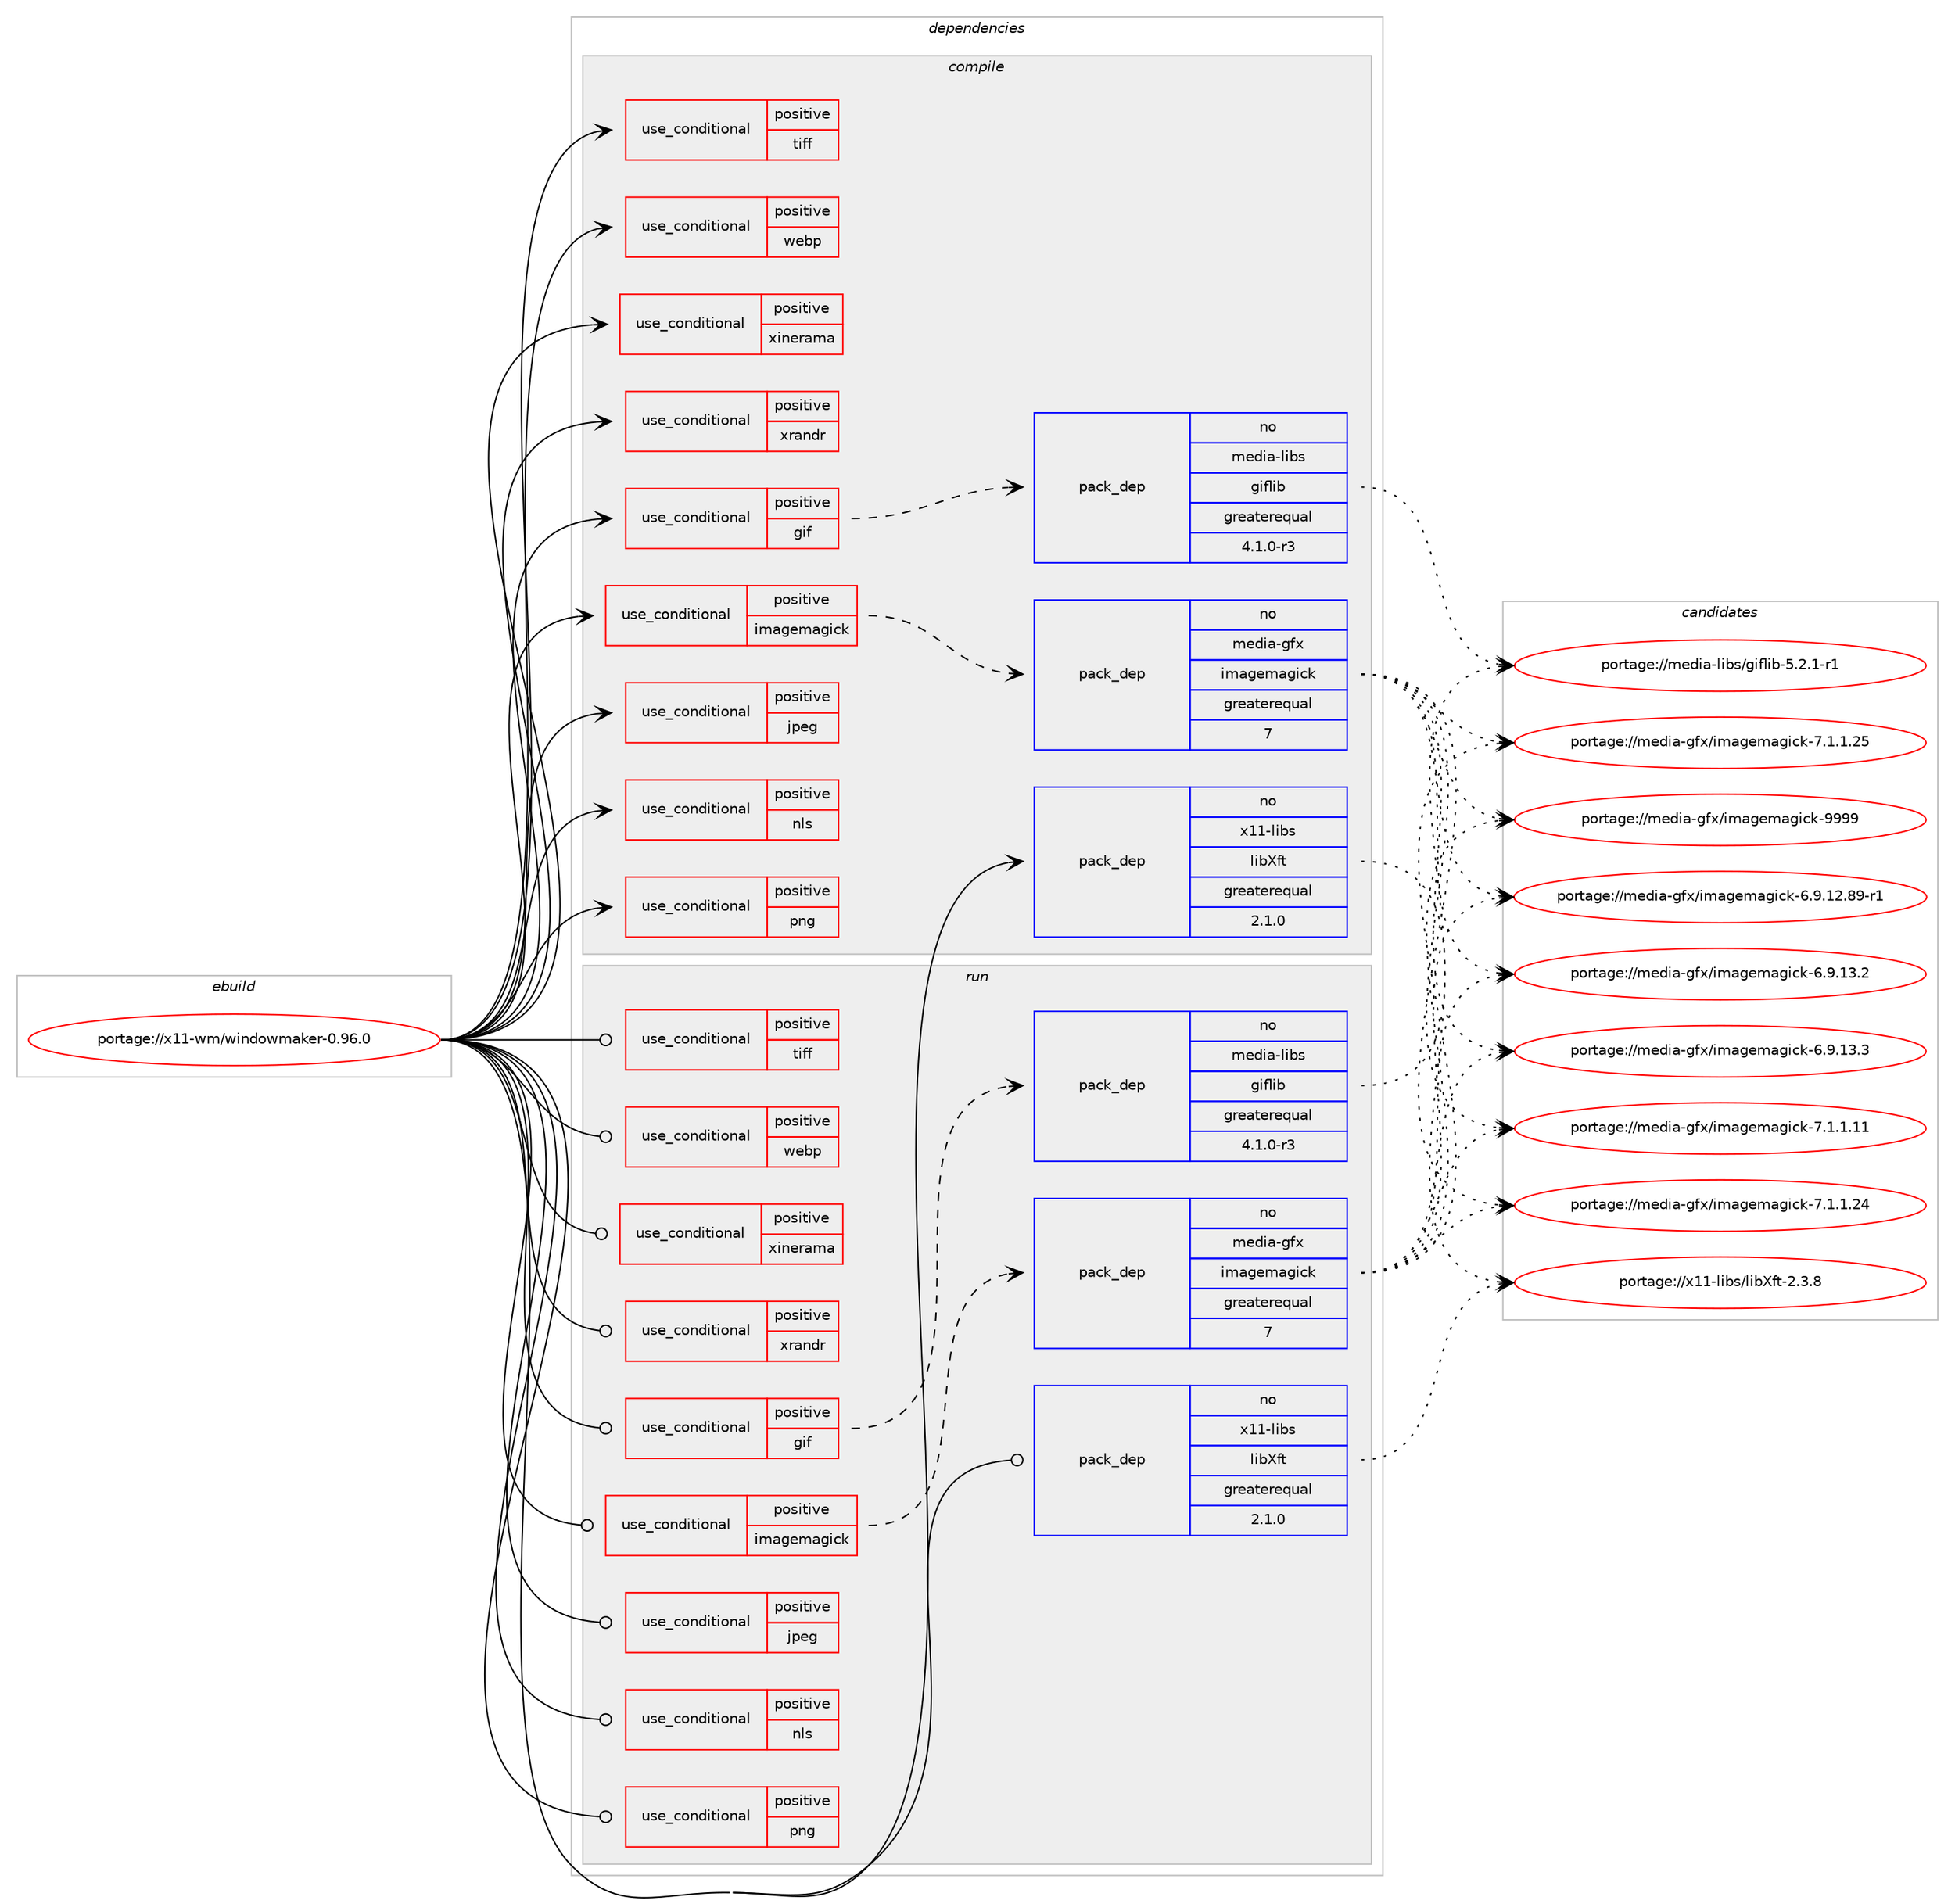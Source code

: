 digraph prolog {

# *************
# Graph options
# *************

newrank=true;
concentrate=true;
compound=true;
graph [rankdir=LR,fontname=Helvetica,fontsize=10,ranksep=1.5];#, ranksep=2.5, nodesep=0.2];
edge  [arrowhead=vee];
node  [fontname=Helvetica,fontsize=10];

# **********
# The ebuild
# **********

subgraph cluster_leftcol {
color=gray;
rank=same;
label=<<i>ebuild</i>>;
id [label="portage://x11-wm/windowmaker-0.96.0", color=red, width=4, href="../x11-wm/windowmaker-0.96.0.svg"];
}

# ****************
# The dependencies
# ****************

subgraph cluster_midcol {
color=gray;
label=<<i>dependencies</i>>;
subgraph cluster_compile {
fillcolor="#eeeeee";
style=filled;
label=<<i>compile</i>>;
subgraph cond16441 {
dependency25430 [label=<<TABLE BORDER="0" CELLBORDER="1" CELLSPACING="0" CELLPADDING="4"><TR><TD ROWSPAN="3" CELLPADDING="10">use_conditional</TD></TR><TR><TD>positive</TD></TR><TR><TD>gif</TD></TR></TABLE>>, shape=none, color=red];
subgraph pack8674 {
dependency25431 [label=<<TABLE BORDER="0" CELLBORDER="1" CELLSPACING="0" CELLPADDING="4" WIDTH="220"><TR><TD ROWSPAN="6" CELLPADDING="30">pack_dep</TD></TR><TR><TD WIDTH="110">no</TD></TR><TR><TD>media-libs</TD></TR><TR><TD>giflib</TD></TR><TR><TD>greaterequal</TD></TR><TR><TD>4.1.0-r3</TD></TR></TABLE>>, shape=none, color=blue];
}
dependency25430:e -> dependency25431:w [weight=20,style="dashed",arrowhead="vee"];
}
id:e -> dependency25430:w [weight=20,style="solid",arrowhead="vee"];
subgraph cond16442 {
dependency25432 [label=<<TABLE BORDER="0" CELLBORDER="1" CELLSPACING="0" CELLPADDING="4"><TR><TD ROWSPAN="3" CELLPADDING="10">use_conditional</TD></TR><TR><TD>positive</TD></TR><TR><TD>imagemagick</TD></TR></TABLE>>, shape=none, color=red];
subgraph pack8675 {
dependency25433 [label=<<TABLE BORDER="0" CELLBORDER="1" CELLSPACING="0" CELLPADDING="4" WIDTH="220"><TR><TD ROWSPAN="6" CELLPADDING="30">pack_dep</TD></TR><TR><TD WIDTH="110">no</TD></TR><TR><TD>media-gfx</TD></TR><TR><TD>imagemagick</TD></TR><TR><TD>greaterequal</TD></TR><TR><TD>7</TD></TR></TABLE>>, shape=none, color=blue];
}
dependency25432:e -> dependency25433:w [weight=20,style="dashed",arrowhead="vee"];
}
id:e -> dependency25432:w [weight=20,style="solid",arrowhead="vee"];
subgraph cond16443 {
dependency25434 [label=<<TABLE BORDER="0" CELLBORDER="1" CELLSPACING="0" CELLPADDING="4"><TR><TD ROWSPAN="3" CELLPADDING="10">use_conditional</TD></TR><TR><TD>positive</TD></TR><TR><TD>jpeg</TD></TR></TABLE>>, shape=none, color=red];
# *** BEGIN UNKNOWN DEPENDENCY TYPE (TODO) ***
# dependency25434 -> package_dependency(portage://x11-wm/windowmaker-0.96.0,install,no,media-libs,libjpeg-turbo,none,[,,],any_same_slot,[])
# *** END UNKNOWN DEPENDENCY TYPE (TODO) ***

}
id:e -> dependency25434:w [weight=20,style="solid",arrowhead="vee"];
subgraph cond16444 {
dependency25435 [label=<<TABLE BORDER="0" CELLBORDER="1" CELLSPACING="0" CELLPADDING="4"><TR><TD ROWSPAN="3" CELLPADDING="10">use_conditional</TD></TR><TR><TD>positive</TD></TR><TR><TD>nls</TD></TR></TABLE>>, shape=none, color=red];
# *** BEGIN UNKNOWN DEPENDENCY TYPE (TODO) ***
# dependency25435 -> package_dependency(portage://x11-wm/windowmaker-0.96.0,install,no,virtual,libintl,none,[,,],[],[])
# *** END UNKNOWN DEPENDENCY TYPE (TODO) ***

}
id:e -> dependency25435:w [weight=20,style="solid",arrowhead="vee"];
subgraph cond16445 {
dependency25436 [label=<<TABLE BORDER="0" CELLBORDER="1" CELLSPACING="0" CELLPADDING="4"><TR><TD ROWSPAN="3" CELLPADDING="10">use_conditional</TD></TR><TR><TD>positive</TD></TR><TR><TD>png</TD></TR></TABLE>>, shape=none, color=red];
# *** BEGIN UNKNOWN DEPENDENCY TYPE (TODO) ***
# dependency25436 -> package_dependency(portage://x11-wm/windowmaker-0.96.0,install,no,media-libs,libpng,none,[,,],any_same_slot,[])
# *** END UNKNOWN DEPENDENCY TYPE (TODO) ***

}
id:e -> dependency25436:w [weight=20,style="solid",arrowhead="vee"];
subgraph cond16446 {
dependency25437 [label=<<TABLE BORDER="0" CELLBORDER="1" CELLSPACING="0" CELLPADDING="4"><TR><TD ROWSPAN="3" CELLPADDING="10">use_conditional</TD></TR><TR><TD>positive</TD></TR><TR><TD>tiff</TD></TR></TABLE>>, shape=none, color=red];
# *** BEGIN UNKNOWN DEPENDENCY TYPE (TODO) ***
# dependency25437 -> package_dependency(portage://x11-wm/windowmaker-0.96.0,install,no,media-libs,tiff,none,[,,],any_same_slot,[])
# *** END UNKNOWN DEPENDENCY TYPE (TODO) ***

}
id:e -> dependency25437:w [weight=20,style="solid",arrowhead="vee"];
subgraph cond16447 {
dependency25438 [label=<<TABLE BORDER="0" CELLBORDER="1" CELLSPACING="0" CELLPADDING="4"><TR><TD ROWSPAN="3" CELLPADDING="10">use_conditional</TD></TR><TR><TD>positive</TD></TR><TR><TD>webp</TD></TR></TABLE>>, shape=none, color=red];
# *** BEGIN UNKNOWN DEPENDENCY TYPE (TODO) ***
# dependency25438 -> package_dependency(portage://x11-wm/windowmaker-0.96.0,install,no,media-libs,libwebp,none,[,,],any_same_slot,[])
# *** END UNKNOWN DEPENDENCY TYPE (TODO) ***

}
id:e -> dependency25438:w [weight=20,style="solid",arrowhead="vee"];
subgraph cond16448 {
dependency25439 [label=<<TABLE BORDER="0" CELLBORDER="1" CELLSPACING="0" CELLPADDING="4"><TR><TD ROWSPAN="3" CELLPADDING="10">use_conditional</TD></TR><TR><TD>positive</TD></TR><TR><TD>xinerama</TD></TR></TABLE>>, shape=none, color=red];
# *** BEGIN UNKNOWN DEPENDENCY TYPE (TODO) ***
# dependency25439 -> package_dependency(portage://x11-wm/windowmaker-0.96.0,install,no,x11-libs,libXinerama,none,[,,],[],[])
# *** END UNKNOWN DEPENDENCY TYPE (TODO) ***

}
id:e -> dependency25439:w [weight=20,style="solid",arrowhead="vee"];
subgraph cond16449 {
dependency25440 [label=<<TABLE BORDER="0" CELLBORDER="1" CELLSPACING="0" CELLPADDING="4"><TR><TD ROWSPAN="3" CELLPADDING="10">use_conditional</TD></TR><TR><TD>positive</TD></TR><TR><TD>xrandr</TD></TR></TABLE>>, shape=none, color=red];
# *** BEGIN UNKNOWN DEPENDENCY TYPE (TODO) ***
# dependency25440 -> package_dependency(portage://x11-wm/windowmaker-0.96.0,install,no,x11-libs,libXrandr,none,[,,],[],[])
# *** END UNKNOWN DEPENDENCY TYPE (TODO) ***

}
id:e -> dependency25440:w [weight=20,style="solid",arrowhead="vee"];
# *** BEGIN UNKNOWN DEPENDENCY TYPE (TODO) ***
# id -> package_dependency(portage://x11-wm/windowmaker-0.96.0,install,no,media-libs,fontconfig,none,[,,],[],[])
# *** END UNKNOWN DEPENDENCY TYPE (TODO) ***

subgraph pack8676 {
dependency25441 [label=<<TABLE BORDER="0" CELLBORDER="1" CELLSPACING="0" CELLPADDING="4" WIDTH="220"><TR><TD ROWSPAN="6" CELLPADDING="30">pack_dep</TD></TR><TR><TD WIDTH="110">no</TD></TR><TR><TD>x11-libs</TD></TR><TR><TD>libXft</TD></TR><TR><TD>greaterequal</TD></TR><TR><TD>2.1.0</TD></TR></TABLE>>, shape=none, color=blue];
}
id:e -> dependency25441:w [weight=20,style="solid",arrowhead="vee"];
# *** BEGIN UNKNOWN DEPENDENCY TYPE (TODO) ***
# id -> package_dependency(portage://x11-wm/windowmaker-0.96.0,install,no,x11-libs,libXmu,none,[,,],[],[])
# *** END UNKNOWN DEPENDENCY TYPE (TODO) ***

# *** BEGIN UNKNOWN DEPENDENCY TYPE (TODO) ***
# id -> package_dependency(portage://x11-wm/windowmaker-0.96.0,install,no,x11-libs,libXpm,none,[,,],[],[])
# *** END UNKNOWN DEPENDENCY TYPE (TODO) ***

# *** BEGIN UNKNOWN DEPENDENCY TYPE (TODO) ***
# id -> package_dependency(portage://x11-wm/windowmaker-0.96.0,install,no,x11-libs,libXt,none,[,,],[],[])
# *** END UNKNOWN DEPENDENCY TYPE (TODO) ***

# *** BEGIN UNKNOWN DEPENDENCY TYPE (TODO) ***
# id -> package_dependency(portage://x11-wm/windowmaker-0.96.0,install,no,x11-libs,libXv,none,[,,],[],[])
# *** END UNKNOWN DEPENDENCY TYPE (TODO) ***

}
subgraph cluster_compileandrun {
fillcolor="#eeeeee";
style=filled;
label=<<i>compile and run</i>>;
}
subgraph cluster_run {
fillcolor="#eeeeee";
style=filled;
label=<<i>run</i>>;
subgraph cond16450 {
dependency25442 [label=<<TABLE BORDER="0" CELLBORDER="1" CELLSPACING="0" CELLPADDING="4"><TR><TD ROWSPAN="3" CELLPADDING="10">use_conditional</TD></TR><TR><TD>positive</TD></TR><TR><TD>gif</TD></TR></TABLE>>, shape=none, color=red];
subgraph pack8677 {
dependency25443 [label=<<TABLE BORDER="0" CELLBORDER="1" CELLSPACING="0" CELLPADDING="4" WIDTH="220"><TR><TD ROWSPAN="6" CELLPADDING="30">pack_dep</TD></TR><TR><TD WIDTH="110">no</TD></TR><TR><TD>media-libs</TD></TR><TR><TD>giflib</TD></TR><TR><TD>greaterequal</TD></TR><TR><TD>4.1.0-r3</TD></TR></TABLE>>, shape=none, color=blue];
}
dependency25442:e -> dependency25443:w [weight=20,style="dashed",arrowhead="vee"];
}
id:e -> dependency25442:w [weight=20,style="solid",arrowhead="odot"];
subgraph cond16451 {
dependency25444 [label=<<TABLE BORDER="0" CELLBORDER="1" CELLSPACING="0" CELLPADDING="4"><TR><TD ROWSPAN="3" CELLPADDING="10">use_conditional</TD></TR><TR><TD>positive</TD></TR><TR><TD>imagemagick</TD></TR></TABLE>>, shape=none, color=red];
subgraph pack8678 {
dependency25445 [label=<<TABLE BORDER="0" CELLBORDER="1" CELLSPACING="0" CELLPADDING="4" WIDTH="220"><TR><TD ROWSPAN="6" CELLPADDING="30">pack_dep</TD></TR><TR><TD WIDTH="110">no</TD></TR><TR><TD>media-gfx</TD></TR><TR><TD>imagemagick</TD></TR><TR><TD>greaterequal</TD></TR><TR><TD>7</TD></TR></TABLE>>, shape=none, color=blue];
}
dependency25444:e -> dependency25445:w [weight=20,style="dashed",arrowhead="vee"];
}
id:e -> dependency25444:w [weight=20,style="solid",arrowhead="odot"];
subgraph cond16452 {
dependency25446 [label=<<TABLE BORDER="0" CELLBORDER="1" CELLSPACING="0" CELLPADDING="4"><TR><TD ROWSPAN="3" CELLPADDING="10">use_conditional</TD></TR><TR><TD>positive</TD></TR><TR><TD>jpeg</TD></TR></TABLE>>, shape=none, color=red];
# *** BEGIN UNKNOWN DEPENDENCY TYPE (TODO) ***
# dependency25446 -> package_dependency(portage://x11-wm/windowmaker-0.96.0,run,no,media-libs,libjpeg-turbo,none,[,,],any_same_slot,[])
# *** END UNKNOWN DEPENDENCY TYPE (TODO) ***

}
id:e -> dependency25446:w [weight=20,style="solid",arrowhead="odot"];
subgraph cond16453 {
dependency25447 [label=<<TABLE BORDER="0" CELLBORDER="1" CELLSPACING="0" CELLPADDING="4"><TR><TD ROWSPAN="3" CELLPADDING="10">use_conditional</TD></TR><TR><TD>positive</TD></TR><TR><TD>nls</TD></TR></TABLE>>, shape=none, color=red];
# *** BEGIN UNKNOWN DEPENDENCY TYPE (TODO) ***
# dependency25447 -> package_dependency(portage://x11-wm/windowmaker-0.96.0,run,no,virtual,libintl,none,[,,],[],[])
# *** END UNKNOWN DEPENDENCY TYPE (TODO) ***

}
id:e -> dependency25447:w [weight=20,style="solid",arrowhead="odot"];
subgraph cond16454 {
dependency25448 [label=<<TABLE BORDER="0" CELLBORDER="1" CELLSPACING="0" CELLPADDING="4"><TR><TD ROWSPAN="3" CELLPADDING="10">use_conditional</TD></TR><TR><TD>positive</TD></TR><TR><TD>png</TD></TR></TABLE>>, shape=none, color=red];
# *** BEGIN UNKNOWN DEPENDENCY TYPE (TODO) ***
# dependency25448 -> package_dependency(portage://x11-wm/windowmaker-0.96.0,run,no,media-libs,libpng,none,[,,],any_same_slot,[])
# *** END UNKNOWN DEPENDENCY TYPE (TODO) ***

}
id:e -> dependency25448:w [weight=20,style="solid",arrowhead="odot"];
subgraph cond16455 {
dependency25449 [label=<<TABLE BORDER="0" CELLBORDER="1" CELLSPACING="0" CELLPADDING="4"><TR><TD ROWSPAN="3" CELLPADDING="10">use_conditional</TD></TR><TR><TD>positive</TD></TR><TR><TD>tiff</TD></TR></TABLE>>, shape=none, color=red];
# *** BEGIN UNKNOWN DEPENDENCY TYPE (TODO) ***
# dependency25449 -> package_dependency(portage://x11-wm/windowmaker-0.96.0,run,no,media-libs,tiff,none,[,,],any_same_slot,[])
# *** END UNKNOWN DEPENDENCY TYPE (TODO) ***

}
id:e -> dependency25449:w [weight=20,style="solid",arrowhead="odot"];
subgraph cond16456 {
dependency25450 [label=<<TABLE BORDER="0" CELLBORDER="1" CELLSPACING="0" CELLPADDING="4"><TR><TD ROWSPAN="3" CELLPADDING="10">use_conditional</TD></TR><TR><TD>positive</TD></TR><TR><TD>webp</TD></TR></TABLE>>, shape=none, color=red];
# *** BEGIN UNKNOWN DEPENDENCY TYPE (TODO) ***
# dependency25450 -> package_dependency(portage://x11-wm/windowmaker-0.96.0,run,no,media-libs,libwebp,none,[,,],any_same_slot,[])
# *** END UNKNOWN DEPENDENCY TYPE (TODO) ***

}
id:e -> dependency25450:w [weight=20,style="solid",arrowhead="odot"];
subgraph cond16457 {
dependency25451 [label=<<TABLE BORDER="0" CELLBORDER="1" CELLSPACING="0" CELLPADDING="4"><TR><TD ROWSPAN="3" CELLPADDING="10">use_conditional</TD></TR><TR><TD>positive</TD></TR><TR><TD>xinerama</TD></TR></TABLE>>, shape=none, color=red];
# *** BEGIN UNKNOWN DEPENDENCY TYPE (TODO) ***
# dependency25451 -> package_dependency(portage://x11-wm/windowmaker-0.96.0,run,no,x11-libs,libXinerama,none,[,,],[],[])
# *** END UNKNOWN DEPENDENCY TYPE (TODO) ***

}
id:e -> dependency25451:w [weight=20,style="solid",arrowhead="odot"];
subgraph cond16458 {
dependency25452 [label=<<TABLE BORDER="0" CELLBORDER="1" CELLSPACING="0" CELLPADDING="4"><TR><TD ROWSPAN="3" CELLPADDING="10">use_conditional</TD></TR><TR><TD>positive</TD></TR><TR><TD>xrandr</TD></TR></TABLE>>, shape=none, color=red];
# *** BEGIN UNKNOWN DEPENDENCY TYPE (TODO) ***
# dependency25452 -> package_dependency(portage://x11-wm/windowmaker-0.96.0,run,no,x11-libs,libXrandr,none,[,,],[],[])
# *** END UNKNOWN DEPENDENCY TYPE (TODO) ***

}
id:e -> dependency25452:w [weight=20,style="solid",arrowhead="odot"];
# *** BEGIN UNKNOWN DEPENDENCY TYPE (TODO) ***
# id -> package_dependency(portage://x11-wm/windowmaker-0.96.0,run,no,media-libs,fontconfig,none,[,,],[],[])
# *** END UNKNOWN DEPENDENCY TYPE (TODO) ***

subgraph pack8679 {
dependency25453 [label=<<TABLE BORDER="0" CELLBORDER="1" CELLSPACING="0" CELLPADDING="4" WIDTH="220"><TR><TD ROWSPAN="6" CELLPADDING="30">pack_dep</TD></TR><TR><TD WIDTH="110">no</TD></TR><TR><TD>x11-libs</TD></TR><TR><TD>libXft</TD></TR><TR><TD>greaterequal</TD></TR><TR><TD>2.1.0</TD></TR></TABLE>>, shape=none, color=blue];
}
id:e -> dependency25453:w [weight=20,style="solid",arrowhead="odot"];
# *** BEGIN UNKNOWN DEPENDENCY TYPE (TODO) ***
# id -> package_dependency(portage://x11-wm/windowmaker-0.96.0,run,no,x11-libs,libXmu,none,[,,],[],[])
# *** END UNKNOWN DEPENDENCY TYPE (TODO) ***

# *** BEGIN UNKNOWN DEPENDENCY TYPE (TODO) ***
# id -> package_dependency(portage://x11-wm/windowmaker-0.96.0,run,no,x11-libs,libXpm,none,[,,],[],[])
# *** END UNKNOWN DEPENDENCY TYPE (TODO) ***

# *** BEGIN UNKNOWN DEPENDENCY TYPE (TODO) ***
# id -> package_dependency(portage://x11-wm/windowmaker-0.96.0,run,no,x11-libs,libXt,none,[,,],[],[])
# *** END UNKNOWN DEPENDENCY TYPE (TODO) ***

# *** BEGIN UNKNOWN DEPENDENCY TYPE (TODO) ***
# id -> package_dependency(portage://x11-wm/windowmaker-0.96.0,run,no,x11-libs,libXv,none,[,,],[],[])
# *** END UNKNOWN DEPENDENCY TYPE (TODO) ***

}
}

# **************
# The candidates
# **************

subgraph cluster_choices {
rank=same;
color=gray;
label=<<i>candidates</i>>;

subgraph choice8674 {
color=black;
nodesep=1;
choice10910110010597451081059811547103105102108105984553465046494511449 [label="portage://media-libs/giflib-5.2.1-r1", color=red, width=4,href="../media-libs/giflib-5.2.1-r1.svg"];
dependency25431:e -> choice10910110010597451081059811547103105102108105984553465046494511449:w [style=dotted,weight="100"];
}
subgraph choice8675 {
color=black;
nodesep=1;
choice109101100105974510310212047105109971031011099710310599107455446574649504656574511449 [label="portage://media-gfx/imagemagick-6.9.12.89-r1", color=red, width=4,href="../media-gfx/imagemagick-6.9.12.89-r1.svg"];
choice109101100105974510310212047105109971031011099710310599107455446574649514650 [label="portage://media-gfx/imagemagick-6.9.13.2", color=red, width=4,href="../media-gfx/imagemagick-6.9.13.2.svg"];
choice109101100105974510310212047105109971031011099710310599107455446574649514651 [label="portage://media-gfx/imagemagick-6.9.13.3", color=red, width=4,href="../media-gfx/imagemagick-6.9.13.3.svg"];
choice109101100105974510310212047105109971031011099710310599107455546494649464949 [label="portage://media-gfx/imagemagick-7.1.1.11", color=red, width=4,href="../media-gfx/imagemagick-7.1.1.11.svg"];
choice109101100105974510310212047105109971031011099710310599107455546494649465052 [label="portage://media-gfx/imagemagick-7.1.1.24", color=red, width=4,href="../media-gfx/imagemagick-7.1.1.24.svg"];
choice109101100105974510310212047105109971031011099710310599107455546494649465053 [label="portage://media-gfx/imagemagick-7.1.1.25", color=red, width=4,href="../media-gfx/imagemagick-7.1.1.25.svg"];
choice1091011001059745103102120471051099710310110997103105991074557575757 [label="portage://media-gfx/imagemagick-9999", color=red, width=4,href="../media-gfx/imagemagick-9999.svg"];
dependency25433:e -> choice109101100105974510310212047105109971031011099710310599107455446574649504656574511449:w [style=dotted,weight="100"];
dependency25433:e -> choice109101100105974510310212047105109971031011099710310599107455446574649514650:w [style=dotted,weight="100"];
dependency25433:e -> choice109101100105974510310212047105109971031011099710310599107455446574649514651:w [style=dotted,weight="100"];
dependency25433:e -> choice109101100105974510310212047105109971031011099710310599107455546494649464949:w [style=dotted,weight="100"];
dependency25433:e -> choice109101100105974510310212047105109971031011099710310599107455546494649465052:w [style=dotted,weight="100"];
dependency25433:e -> choice109101100105974510310212047105109971031011099710310599107455546494649465053:w [style=dotted,weight="100"];
dependency25433:e -> choice1091011001059745103102120471051099710310110997103105991074557575757:w [style=dotted,weight="100"];
}
subgraph choice8676 {
color=black;
nodesep=1;
choice12049494510810598115471081059888102116455046514656 [label="portage://x11-libs/libXft-2.3.8", color=red, width=4,href="../x11-libs/libXft-2.3.8.svg"];
dependency25441:e -> choice12049494510810598115471081059888102116455046514656:w [style=dotted,weight="100"];
}
subgraph choice8677 {
color=black;
nodesep=1;
choice10910110010597451081059811547103105102108105984553465046494511449 [label="portage://media-libs/giflib-5.2.1-r1", color=red, width=4,href="../media-libs/giflib-5.2.1-r1.svg"];
dependency25443:e -> choice10910110010597451081059811547103105102108105984553465046494511449:w [style=dotted,weight="100"];
}
subgraph choice8678 {
color=black;
nodesep=1;
choice109101100105974510310212047105109971031011099710310599107455446574649504656574511449 [label="portage://media-gfx/imagemagick-6.9.12.89-r1", color=red, width=4,href="../media-gfx/imagemagick-6.9.12.89-r1.svg"];
choice109101100105974510310212047105109971031011099710310599107455446574649514650 [label="portage://media-gfx/imagemagick-6.9.13.2", color=red, width=4,href="../media-gfx/imagemagick-6.9.13.2.svg"];
choice109101100105974510310212047105109971031011099710310599107455446574649514651 [label="portage://media-gfx/imagemagick-6.9.13.3", color=red, width=4,href="../media-gfx/imagemagick-6.9.13.3.svg"];
choice109101100105974510310212047105109971031011099710310599107455546494649464949 [label="portage://media-gfx/imagemagick-7.1.1.11", color=red, width=4,href="../media-gfx/imagemagick-7.1.1.11.svg"];
choice109101100105974510310212047105109971031011099710310599107455546494649465052 [label="portage://media-gfx/imagemagick-7.1.1.24", color=red, width=4,href="../media-gfx/imagemagick-7.1.1.24.svg"];
choice109101100105974510310212047105109971031011099710310599107455546494649465053 [label="portage://media-gfx/imagemagick-7.1.1.25", color=red, width=4,href="../media-gfx/imagemagick-7.1.1.25.svg"];
choice1091011001059745103102120471051099710310110997103105991074557575757 [label="portage://media-gfx/imagemagick-9999", color=red, width=4,href="../media-gfx/imagemagick-9999.svg"];
dependency25445:e -> choice109101100105974510310212047105109971031011099710310599107455446574649504656574511449:w [style=dotted,weight="100"];
dependency25445:e -> choice109101100105974510310212047105109971031011099710310599107455446574649514650:w [style=dotted,weight="100"];
dependency25445:e -> choice109101100105974510310212047105109971031011099710310599107455446574649514651:w [style=dotted,weight="100"];
dependency25445:e -> choice109101100105974510310212047105109971031011099710310599107455546494649464949:w [style=dotted,weight="100"];
dependency25445:e -> choice109101100105974510310212047105109971031011099710310599107455546494649465052:w [style=dotted,weight="100"];
dependency25445:e -> choice109101100105974510310212047105109971031011099710310599107455546494649465053:w [style=dotted,weight="100"];
dependency25445:e -> choice1091011001059745103102120471051099710310110997103105991074557575757:w [style=dotted,weight="100"];
}
subgraph choice8679 {
color=black;
nodesep=1;
choice12049494510810598115471081059888102116455046514656 [label="portage://x11-libs/libXft-2.3.8", color=red, width=4,href="../x11-libs/libXft-2.3.8.svg"];
dependency25453:e -> choice12049494510810598115471081059888102116455046514656:w [style=dotted,weight="100"];
}
}

}
